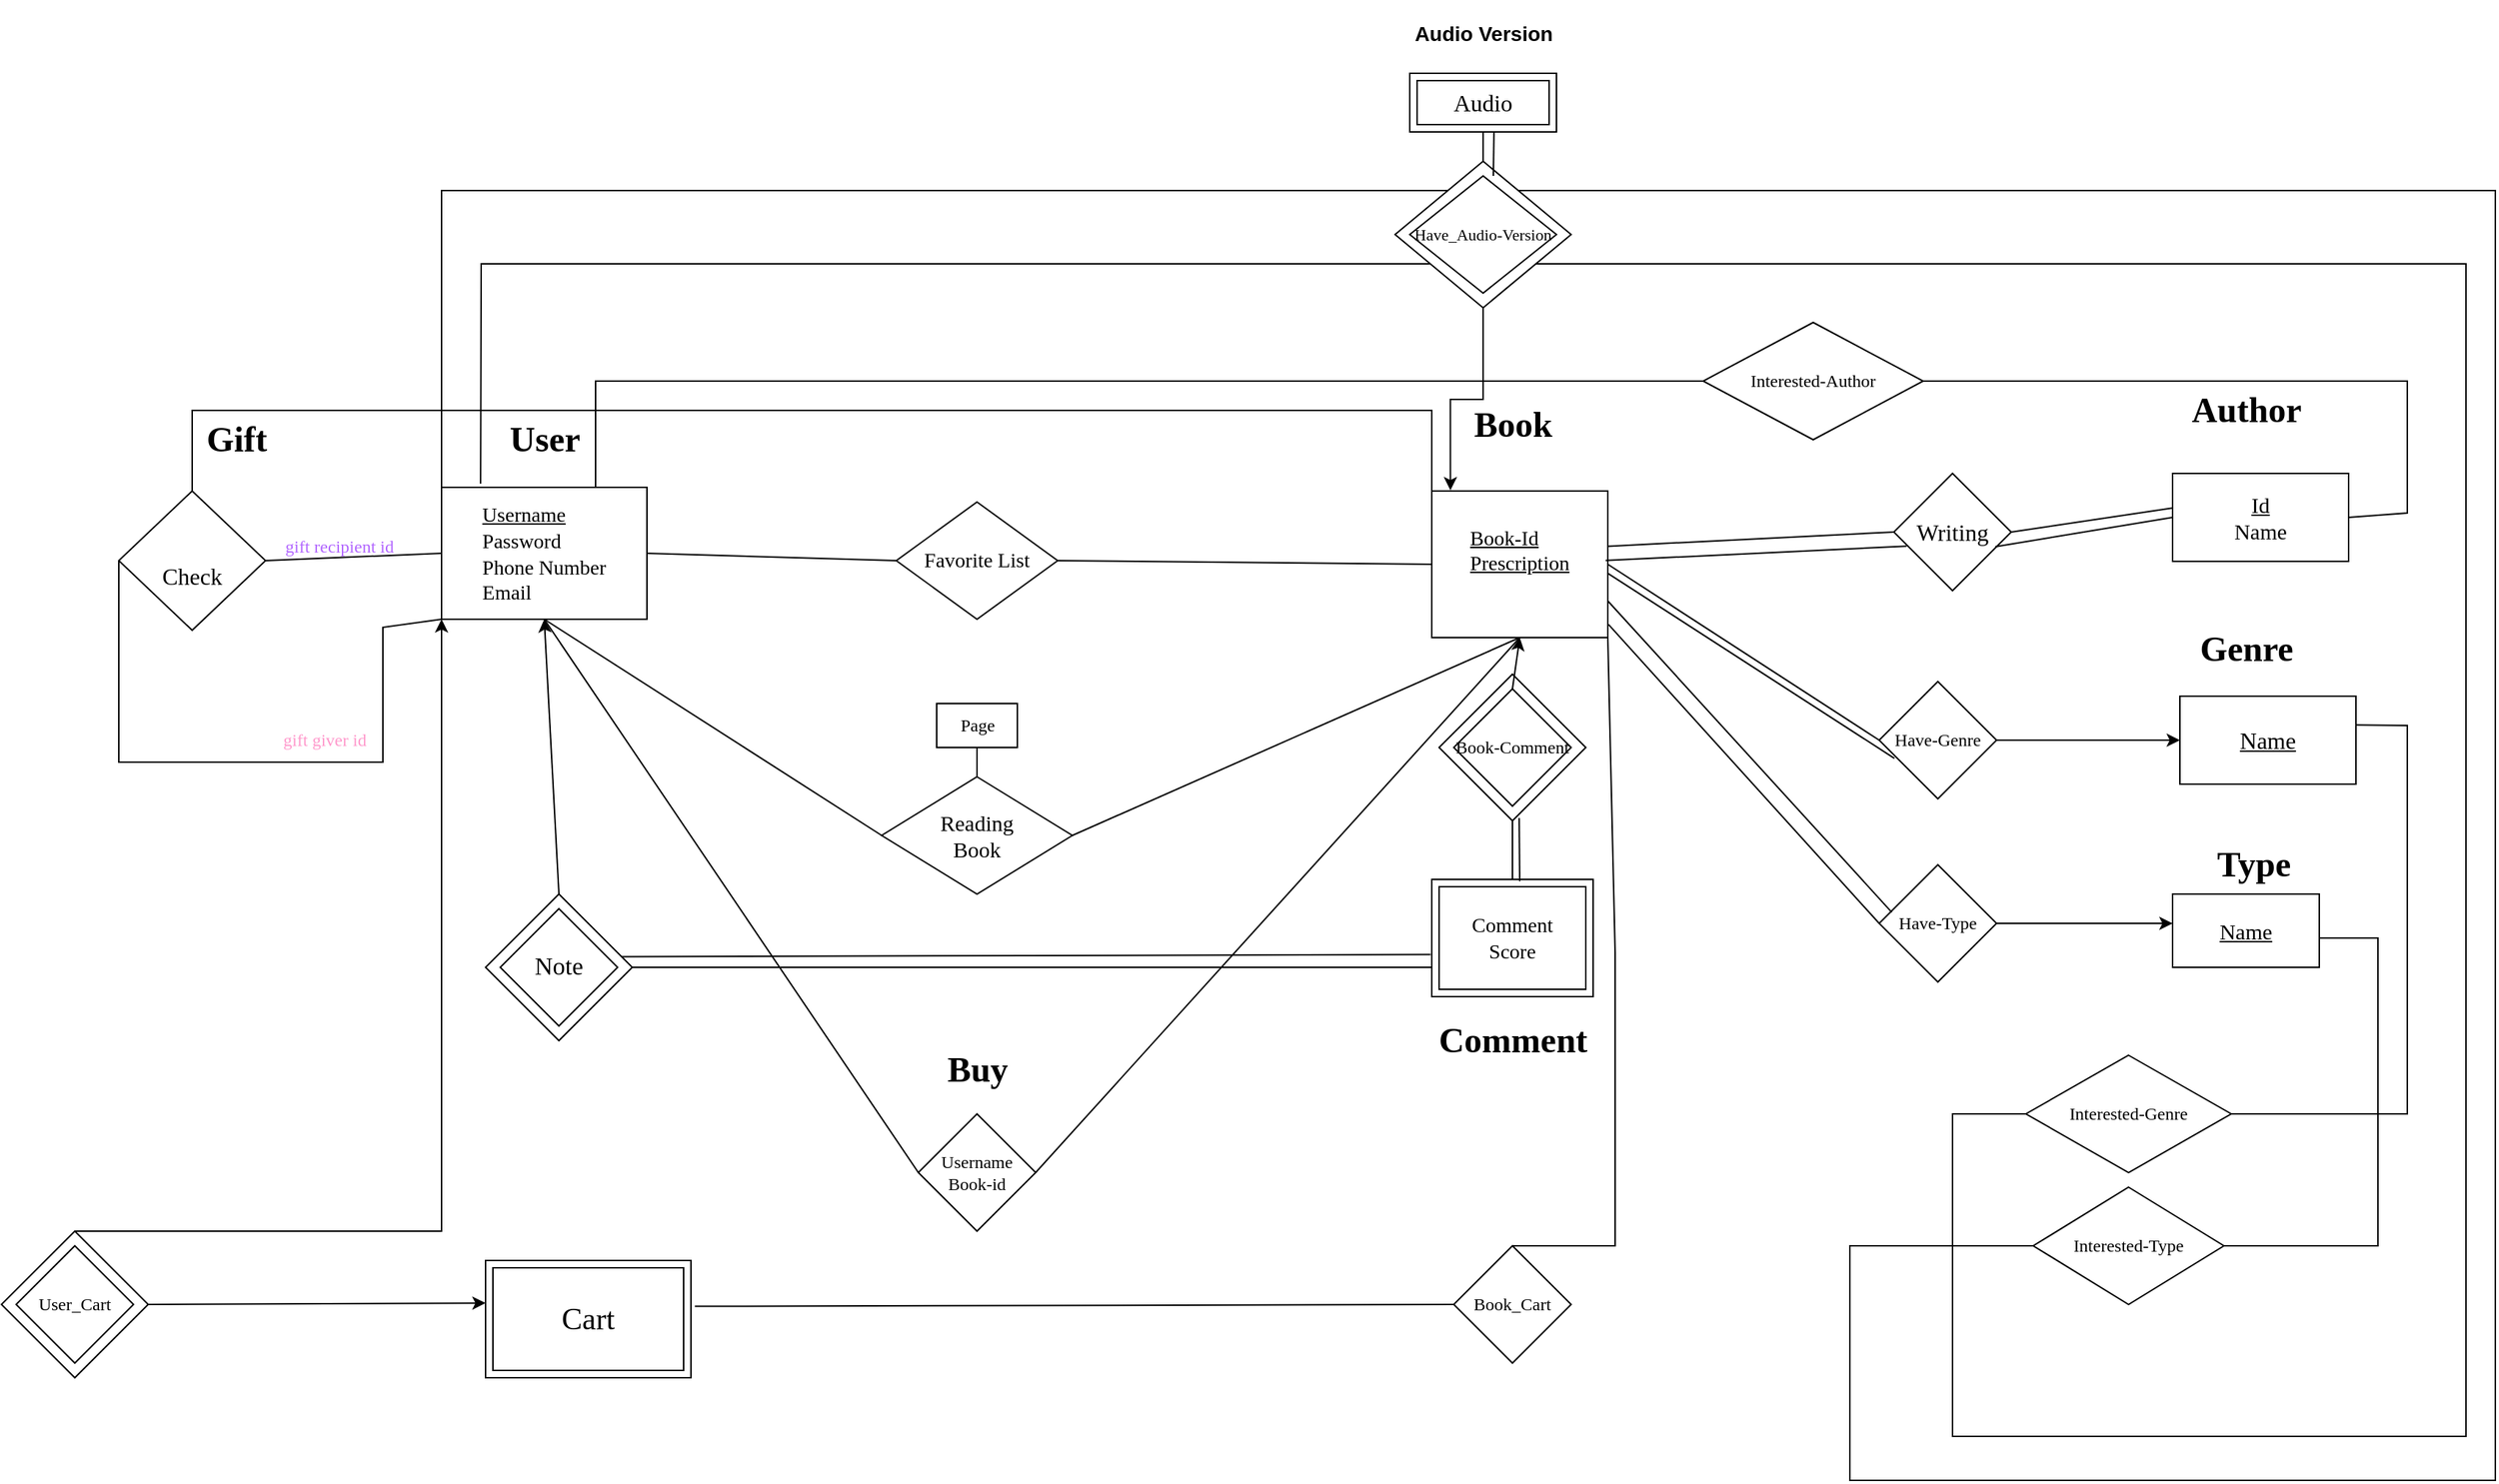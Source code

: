<mxfile version="24.2.1" type="github">
  <diagram id="R2lEEEUBdFMjLlhIrx00" name="Page-1">
    <mxGraphModel dx="1167" dy="1729" grid="1" gridSize="10" guides="1" tooltips="1" connect="1" arrows="1" fold="1" page="1" pageScale="1" pageWidth="850" pageHeight="1100" math="0" shadow="0" extFonts="Permanent Marker^https://fonts.googleapis.com/css?family=Permanent+Marker">
      <root>
        <mxCell id="0" />
        <mxCell id="1" parent="0" />
        <mxCell id="7mfo7R9vp2AYT2BsUiUG-1" value="" style="rhombus;whiteSpace=wrap;html=1;" vertex="1" parent="1">
          <mxGeometry x="350" y="400" width="100" height="100" as="geometry" />
        </mxCell>
        <mxCell id="mp7BgVrLE3dXua59eI5a-3" value="" style="endArrow=none;html=1;rounded=0;entryX=0.071;entryY=0.5;entryDx=0;entryDy=0;entryPerimeter=0;exitX=0.19;exitY=-0.028;exitDx=0;exitDy=0;exitPerimeter=0;" parent="1" source="WGg6MWx6K_NsCTq0mTEu-38" target="mp7BgVrLE3dXua59eI5a-1" edge="1">
          <mxGeometry width="50" height="50" relative="1" as="geometry">
            <mxPoint x="360" y="-30" as="sourcePoint" />
            <mxPoint x="1080" y="470" as="targetPoint" />
            <Array as="points">
              <mxPoint x="347" y="-30" />
              <mxPoint x="1700" y="-30" />
              <mxPoint x="1700" y="770" />
              <mxPoint x="1350" y="770" />
              <mxPoint x="1350" y="550" />
            </Array>
          </mxGeometry>
        </mxCell>
        <mxCell id="mp7BgVrLE3dXua59eI5a-5" value="" style="endArrow=none;html=1;rounded=0;exitX=0;exitY=0.5;exitDx=0;exitDy=0;entryX=0;entryY=0;entryDx=0;entryDy=0;" parent="1" source="mp7BgVrLE3dXua59eI5a-2" target="WGg6MWx6K_NsCTq0mTEu-38" edge="1">
          <mxGeometry width="50" height="50" relative="1" as="geometry">
            <mxPoint x="1030" y="370" as="sourcePoint" />
            <mxPoint x="320" y="-80" as="targetPoint" />
            <Array as="points">
              <mxPoint x="1280" y="640" />
              <mxPoint x="1280" y="800" />
              <mxPoint x="1720" y="800" />
              <mxPoint x="1720" y="-80" />
              <mxPoint x="320" y="-80" />
            </Array>
          </mxGeometry>
        </mxCell>
        <mxCell id="qhxDVTtfC-vlNkg8HnsA-9" value="" style="rhombus;whiteSpace=wrap;html=1;" parent="1" vertex="1">
          <mxGeometry x="970" y="-100" width="120" height="100" as="geometry" />
        </mxCell>
        <mxCell id="_bxE138KVNknaKNCEu1J-21" style="edgeStyle=orthogonalEdgeStyle;rounded=0;orthogonalLoop=1;jettySize=auto;html=1;entryX=0;entryY=0.75;entryDx=0;entryDy=0;exitX=0.966;exitY=0.5;exitDx=0;exitDy=0;exitPerimeter=0;" parent="1" source="_bxE138KVNknaKNCEu1J-19" edge="1">
          <mxGeometry relative="1" as="geometry">
            <mxPoint x="1390" y="295" as="sourcePoint" />
            <mxPoint x="1505" y="295" as="targetPoint" />
          </mxGeometry>
        </mxCell>
        <mxCell id="afSQ8ZeILvtfSbpqYhhZ-12" value="" style="rhombus;whiteSpace=wrap;html=1;" parent="1" vertex="1">
          <mxGeometry x="1000" y="250" width="100" height="100" as="geometry" />
        </mxCell>
        <mxCell id="afSQ8ZeILvtfSbpqYhhZ-9" value="" style="rhombus;whiteSpace=wrap;html=1;" parent="1" vertex="1">
          <mxGeometry x="20" y="630" width="100" height="100" as="geometry" />
        </mxCell>
        <mxCell id="WGg6MWx6K_NsCTq0mTEu-37" value="&lt;font face=&quot;Comic Sans MS&quot;&gt;User&lt;/font&gt;" style="text;strokeColor=none;fillColor=none;html=1;fontSize=24;fontStyle=1;verticalAlign=middle;align=center;labelBorderColor=none;" parent="1" vertex="1">
          <mxGeometry x="340" y="70" width="100" height="40" as="geometry" />
        </mxCell>
        <mxCell id="WGg6MWx6K_NsCTq0mTEu-38" value="&lt;div style=&quot;font-size: 14px;&quot; align=&quot;left&quot;&gt;&lt;font face=&quot;Comic Sans MS&quot;&gt;&lt;u&gt;Username&lt;/u&gt;&lt;/font&gt;&lt;/div&gt;&lt;div style=&quot;font-size: 14px;&quot; align=&quot;left&quot;&gt;&lt;font face=&quot;Comic Sans MS&quot;&gt;Password&lt;/font&gt;&lt;/div&gt;&lt;div style=&quot;font-size: 14px;&quot; align=&quot;left&quot;&gt;&lt;font face=&quot;Comic Sans MS&quot;&gt;Phone Number&lt;/font&gt;&lt;/div&gt;&lt;div style=&quot;font-size: 14px;&quot; align=&quot;left&quot;&gt;&lt;font face=&quot;Comic Sans MS&quot;&gt;Email&lt;br&gt;&lt;/font&gt;&lt;/div&gt;" style="rounded=0;whiteSpace=wrap;html=1;" parent="1" vertex="1">
          <mxGeometry x="320" y="122.5" width="140" height="90" as="geometry" />
        </mxCell>
        <mxCell id="WGg6MWx6K_NsCTq0mTEu-39" value="&lt;font face=&quot;Comic Sans MS&quot;&gt;Book&lt;/font&gt;" style="text;strokeColor=none;fillColor=none;html=1;fontSize=24;fontStyle=1;verticalAlign=middle;align=center;" parent="1" vertex="1">
          <mxGeometry x="1000" y="60" width="100" height="40" as="geometry" />
        </mxCell>
        <mxCell id="WGg6MWx6K_NsCTq0mTEu-41" value="&lt;div align=&quot;left&quot; style=&quot;font-size: 14px;&quot;&gt;&lt;font style=&quot;font-size: 14px;&quot;&gt;&lt;u&gt;Book-Id&lt;/u&gt;&lt;/font&gt;&lt;/div&gt;&lt;div align=&quot;left&quot; style=&quot;font-size: 14px;&quot;&gt;&lt;font style=&quot;font-size: 14px;&quot;&gt;&lt;u&gt;Prescription&lt;/u&gt;&lt;/font&gt;&lt;/div&gt;&lt;div align=&quot;left&quot; style=&quot;font-size: 14px;&quot;&gt;&lt;font style=&quot;font-size: 14px;&quot;&gt;&lt;u&gt;&lt;br&gt;&lt;/u&gt;&lt;/font&gt;&lt;/div&gt;" style="rounded=0;whiteSpace=wrap;html=1;fontFamily=Comic Sans MS;" parent="1" vertex="1">
          <mxGeometry x="995" y="125" width="120" height="100" as="geometry" />
        </mxCell>
        <mxCell id="WGg6MWx6K_NsCTq0mTEu-43" value="&lt;font style=&quot;font-size: 14px;&quot; face=&quot;Comic Sans MS&quot;&gt;Favorite List&lt;/font&gt;" style="rhombus;whiteSpace=wrap;html=1;" parent="1" vertex="1">
          <mxGeometry x="630" y="132.5" width="110" height="80" as="geometry" />
        </mxCell>
        <mxCell id="WGg6MWx6K_NsCTq0mTEu-46" value="" style="endArrow=none;html=1;rounded=0;entryX=0;entryY=0.5;entryDx=0;entryDy=0;exitX=1;exitY=0.5;exitDx=0;exitDy=0;" parent="1" source="WGg6MWx6K_NsCTq0mTEu-38" target="WGg6MWx6K_NsCTq0mTEu-43" edge="1">
          <mxGeometry width="50" height="50" relative="1" as="geometry">
            <mxPoint x="400" y="290" as="sourcePoint" />
            <mxPoint x="450" y="240" as="targetPoint" />
          </mxGeometry>
        </mxCell>
        <mxCell id="WGg6MWx6K_NsCTq0mTEu-47" value="" style="endArrow=none;html=1;rounded=0;entryX=0;entryY=0.5;entryDx=0;entryDy=0;exitX=1;exitY=0.5;exitDx=0;exitDy=0;" parent="1" source="WGg6MWx6K_NsCTq0mTEu-43" target="WGg6MWx6K_NsCTq0mTEu-41" edge="1">
          <mxGeometry width="50" height="50" relative="1" as="geometry">
            <mxPoint x="400" y="290" as="sourcePoint" />
            <mxPoint x="450" y="240" as="targetPoint" />
          </mxGeometry>
        </mxCell>
        <mxCell id="WGg6MWx6K_NsCTq0mTEu-50" value="&lt;div style=&quot;font-size: 15px;&quot;&gt;&lt;font style=&quot;font-size: 15px;&quot; face=&quot;Comic Sans MS&quot;&gt;Reading&lt;/font&gt;&lt;/div&gt;&lt;div style=&quot;font-size: 15px;&quot;&gt;&lt;font style=&quot;font-size: 15px;&quot; face=&quot;Xin_lLQxRSFJA7oIeodW&quot;&gt;&lt;font style=&quot;font-size: 15px;&quot;&gt;Book&lt;/font&gt;&lt;/font&gt;&lt;font style=&quot;font-size: 15px;&quot; face=&quot;Xin_lLQxRSFJA7oIeodW&quot;&gt;&lt;br&gt;&lt;/font&gt;&lt;/div&gt;" style="rhombus;whiteSpace=wrap;html=1;" parent="1" vertex="1">
          <mxGeometry x="620" y="320" width="130" height="80" as="geometry" />
        </mxCell>
        <mxCell id="WGg6MWx6K_NsCTq0mTEu-56" value="" style="endArrow=none;html=1;rounded=0;exitX=0;exitY=0.5;exitDx=0;exitDy=0;entryX=0.5;entryY=1;entryDx=0;entryDy=0;" parent="1" source="WGg6MWx6K_NsCTq0mTEu-50" target="WGg6MWx6K_NsCTq0mTEu-38" edge="1">
          <mxGeometry width="50" height="50" relative="1" as="geometry">
            <mxPoint x="380" y="330" as="sourcePoint" />
            <mxPoint x="450" y="240" as="targetPoint" />
          </mxGeometry>
        </mxCell>
        <mxCell id="WGg6MWx6K_NsCTq0mTEu-57" value="" style="endArrow=none;html=1;rounded=0;entryX=0.5;entryY=1;entryDx=0;entryDy=0;exitX=1;exitY=0.5;exitDx=0;exitDy=0;" parent="1" source="WGg6MWx6K_NsCTq0mTEu-50" target="WGg6MWx6K_NsCTq0mTEu-41" edge="1">
          <mxGeometry width="50" height="50" relative="1" as="geometry">
            <mxPoint x="400" y="290" as="sourcePoint" />
            <mxPoint x="450" y="240" as="targetPoint" />
          </mxGeometry>
        </mxCell>
        <mxCell id="Ivra6XouOfreSbeCau9g-1" value="&lt;div style=&quot;font-size: 14px;&quot;&gt;&lt;font style=&quot;font-size: 14px;&quot; face=&quot;Comic Sans MS&quot;&gt;Comment&lt;/font&gt;&lt;/div&gt;&lt;div style=&quot;font-size: 14px;&quot;&gt;&lt;font style=&quot;font-size: 14px;&quot; face=&quot;cnri7KbCF3ekAPo07FWo&quot;&gt;&lt;font style=&quot;font-size: 14px;&quot;&gt;Score&lt;/font&gt;&lt;/font&gt;&lt;font style=&quot;font-size: 14px;&quot; face=&quot;cnri7KbCF3ekAPo07FWo&quot;&gt;&lt;br&gt;&lt;/font&gt;&lt;/div&gt;" style="shape=ext;margin=3;double=1;whiteSpace=wrap;html=1;align=center;" parent="1" vertex="1">
          <mxGeometry x="995" y="390" width="110" height="80" as="geometry" />
        </mxCell>
        <mxCell id="Ivra6XouOfreSbeCau9g-2" value="&lt;font face=&quot;Comic Sans MS&quot;&gt;Comment&lt;/font&gt;" style="text;strokeColor=none;fillColor=none;html=1;fontSize=24;fontStyle=1;verticalAlign=middle;align=center;" parent="1" vertex="1">
          <mxGeometry x="1000" y="480" width="100" height="40" as="geometry" />
        </mxCell>
        <mxCell id="Ivra6XouOfreSbeCau9g-3" value="&lt;font face=&quot;Comic Sans MS&quot;&gt;Book-Comment&lt;/font&gt;" style="rhombus;whiteSpace=wrap;html=1;" parent="1" vertex="1">
          <mxGeometry x="1010" y="260" width="80" height="80" as="geometry" />
        </mxCell>
        <mxCell id="Ivra6XouOfreSbeCau9g-4" value="" style="endArrow=classic;html=1;rounded=0;entryX=0.5;entryY=1;entryDx=0;entryDy=0;exitX=0.5;exitY=0;exitDx=0;exitDy=0;" parent="1" source="Ivra6XouOfreSbeCau9g-3" target="WGg6MWx6K_NsCTq0mTEu-41" edge="1">
          <mxGeometry width="50" height="50" relative="1" as="geometry">
            <mxPoint x="400" y="360" as="sourcePoint" />
            <mxPoint x="450" y="310" as="targetPoint" />
          </mxGeometry>
        </mxCell>
        <mxCell id="Ivra6XouOfreSbeCau9g-5" value="" style="endArrow=none;html=1;rounded=0;entryX=0.5;entryY=1;entryDx=0;entryDy=0;exitX=0.5;exitY=0;exitDx=0;exitDy=0;" parent="1" source="Ivra6XouOfreSbeCau9g-1" target="afSQ8ZeILvtfSbpqYhhZ-12" edge="1">
          <mxGeometry width="50" height="50" relative="1" as="geometry">
            <mxPoint x="400" y="360" as="sourcePoint" />
            <mxPoint x="450" y="310" as="targetPoint" />
          </mxGeometry>
        </mxCell>
        <mxCell id="Ivra6XouOfreSbeCau9g-6" value="" style="endArrow=none;html=1;rounded=0;entryX=0.546;entryY=0.981;entryDx=0;entryDy=0;entryPerimeter=0;exitX=0.545;exitY=0.015;exitDx=0;exitDy=0;exitPerimeter=0;" parent="1" source="Ivra6XouOfreSbeCau9g-1" target="afSQ8ZeILvtfSbpqYhhZ-12" edge="1">
          <mxGeometry width="50" height="50" relative="1" as="geometry">
            <mxPoint x="1143" y="410" as="sourcePoint" />
            <mxPoint x="450" y="310" as="targetPoint" />
          </mxGeometry>
        </mxCell>
        <mxCell id="Ivra6XouOfreSbeCau9g-7" value="&lt;font style=&quot;font-size: 17px;&quot; face=&quot;Comic Sans MS&quot;&gt;Note&lt;/font&gt;" style="rhombus;whiteSpace=wrap;html=1;" parent="1" vertex="1">
          <mxGeometry x="360" y="410" width="80" height="80" as="geometry" />
        </mxCell>
        <mxCell id="Ivra6XouOfreSbeCau9g-10" value="" style="endArrow=none;html=1;rounded=0;exitX=1;exitY=0.5;exitDx=0;exitDy=0;entryX=0;entryY=0.75;entryDx=0;entryDy=0;" parent="1" source="7mfo7R9vp2AYT2BsUiUG-1" target="Ivra6XouOfreSbeCau9g-1" edge="1">
          <mxGeometry width="50" height="50" relative="1" as="geometry">
            <mxPoint x="400" y="360" as="sourcePoint" />
            <mxPoint x="1070" y="450" as="targetPoint" />
            <Array as="points" />
          </mxGeometry>
        </mxCell>
        <mxCell id="Ivra6XouOfreSbeCau9g-11" value="" style="endArrow=classic;html=1;rounded=0;entryX=0.5;entryY=1;entryDx=0;entryDy=0;exitX=0.5;exitY=0;exitDx=0;exitDy=0;" parent="1" source="7mfo7R9vp2AYT2BsUiUG-1" target="WGg6MWx6K_NsCTq0mTEu-38" edge="1">
          <mxGeometry width="50" height="50" relative="1" as="geometry">
            <mxPoint x="400" y="360" as="sourcePoint" />
            <mxPoint x="450" y="310" as="targetPoint" />
          </mxGeometry>
        </mxCell>
        <mxCell id="afSQ8ZeILvtfSbpqYhhZ-1" value="&lt;div&gt;&lt;font face=&quot;Comic Sans MS&quot;&gt;Username&lt;/font&gt;&lt;/div&gt;&lt;div&gt;&lt;font face=&quot;L2Dm1wsvutH76fv0rr43&quot;&gt;Book-id&lt;br&gt;&lt;/font&gt;&lt;/div&gt;" style="rhombus;whiteSpace=wrap;html=1;" parent="1" vertex="1">
          <mxGeometry x="645" y="550" width="80" height="80" as="geometry" />
        </mxCell>
        <mxCell id="afSQ8ZeILvtfSbpqYhhZ-2" value="&lt;font face=&quot;Comic Sans MS&quot;&gt;Buy&lt;/font&gt;" style="text;strokeColor=none;fillColor=none;html=1;fontSize=24;fontStyle=1;verticalAlign=middle;align=center;" parent="1" vertex="1">
          <mxGeometry x="635" y="500" width="100" height="40" as="geometry" />
        </mxCell>
        <mxCell id="afSQ8ZeILvtfSbpqYhhZ-3" value="" style="endArrow=none;html=1;rounded=0;exitX=0;exitY=0.5;exitDx=0;exitDy=0;entryX=0.5;entryY=1;entryDx=0;entryDy=0;" parent="1" source="afSQ8ZeILvtfSbpqYhhZ-1" target="WGg6MWx6K_NsCTq0mTEu-38" edge="1">
          <mxGeometry width="50" height="50" relative="1" as="geometry">
            <mxPoint x="400" y="520" as="sourcePoint" />
            <mxPoint x="450" y="470" as="targetPoint" />
          </mxGeometry>
        </mxCell>
        <mxCell id="afSQ8ZeILvtfSbpqYhhZ-4" value="" style="endArrow=none;html=1;rounded=0;exitX=1;exitY=0.5;exitDx=0;exitDy=0;entryX=0.5;entryY=1;entryDx=0;entryDy=0;" parent="1" source="afSQ8ZeILvtfSbpqYhhZ-1" target="WGg6MWx6K_NsCTq0mTEu-41" edge="1">
          <mxGeometry width="50" height="50" relative="1" as="geometry">
            <mxPoint x="400" y="460" as="sourcePoint" />
            <mxPoint x="450" y="410" as="targetPoint" />
          </mxGeometry>
        </mxCell>
        <mxCell id="afSQ8ZeILvtfSbpqYhhZ-7" value="&lt;font style=&quot;font-size: 21px;&quot; face=&quot;Comic Sans MS&quot;&gt;Cart&lt;/font&gt;" style="shape=ext;margin=3;double=1;whiteSpace=wrap;html=1;align=center;" parent="1" vertex="1">
          <mxGeometry x="350" y="650" width="140" height="80" as="geometry" />
        </mxCell>
        <mxCell id="afSQ8ZeILvtfSbpqYhhZ-8" value="&lt;font face=&quot;Comic Sans MS&quot;&gt;User_Cart&lt;/font&gt;" style="rhombus;whiteSpace=wrap;html=1;" parent="1" vertex="1">
          <mxGeometry x="30" y="640" width="80" height="80" as="geometry" />
        </mxCell>
        <mxCell id="afSQ8ZeILvtfSbpqYhhZ-10" value="" style="endArrow=classic;html=1;rounded=0;exitX=1;exitY=0.5;exitDx=0;exitDy=0;entryX=0;entryY=0.363;entryDx=0;entryDy=0;entryPerimeter=0;" parent="1" source="afSQ8ZeILvtfSbpqYhhZ-9" target="afSQ8ZeILvtfSbpqYhhZ-7" edge="1">
          <mxGeometry width="50" height="50" relative="1" as="geometry">
            <mxPoint x="400" y="570" as="sourcePoint" />
            <mxPoint x="450" y="520" as="targetPoint" />
          </mxGeometry>
        </mxCell>
        <mxCell id="afSQ8ZeILvtfSbpqYhhZ-11" value="" style="endArrow=classic;html=1;rounded=0;exitX=0.5;exitY=0;exitDx=0;exitDy=0;entryX=0;entryY=1;entryDx=0;entryDy=0;" parent="1" source="afSQ8ZeILvtfSbpqYhhZ-9" target="WGg6MWx6K_NsCTq0mTEu-38" edge="1">
          <mxGeometry width="50" height="50" relative="1" as="geometry">
            <mxPoint x="400" y="570" as="sourcePoint" />
            <mxPoint x="320" y="230" as="targetPoint" />
            <Array as="points">
              <mxPoint x="320" y="630" />
            </Array>
          </mxGeometry>
        </mxCell>
        <mxCell id="afSQ8ZeILvtfSbpqYhhZ-13" value="&lt;font face=&quot;Comic Sans MS&quot;&gt;Book_Cart&lt;/font&gt;" style="rhombus;whiteSpace=wrap;html=1;" parent="1" vertex="1">
          <mxGeometry x="1010" y="640" width="80" height="80" as="geometry" />
        </mxCell>
        <mxCell id="afSQ8ZeILvtfSbpqYhhZ-15" value="" style="endArrow=none;html=1;rounded=0;exitX=1.019;exitY=0.391;exitDx=0;exitDy=0;entryX=0;entryY=0.5;entryDx=0;entryDy=0;exitPerimeter=0;" parent="1" source="afSQ8ZeILvtfSbpqYhhZ-7" target="afSQ8ZeILvtfSbpqYhhZ-13" edge="1">
          <mxGeometry width="50" height="50" relative="1" as="geometry">
            <mxPoint x="400" y="530" as="sourcePoint" />
            <mxPoint x="1000" y="680" as="targetPoint" />
          </mxGeometry>
        </mxCell>
        <mxCell id="afSQ8ZeILvtfSbpqYhhZ-16" value="" style="endArrow=none;html=1;rounded=0;exitX=0.5;exitY=0;exitDx=0;exitDy=0;entryX=1;entryY=1;entryDx=0;entryDy=0;" parent="1" source="afSQ8ZeILvtfSbpqYhhZ-13" target="WGg6MWx6K_NsCTq0mTEu-41" edge="1">
          <mxGeometry width="50" height="50" relative="1" as="geometry">
            <mxPoint x="1050" y="630" as="sourcePoint" />
            <mxPoint x="450" y="480" as="targetPoint" />
            <Array as="points">
              <mxPoint x="1120" y="640" />
              <mxPoint x="1120" y="440" />
            </Array>
          </mxGeometry>
        </mxCell>
        <mxCell id="afSQ8ZeILvtfSbpqYhhZ-18" value="&lt;font style=&quot;font-size: 16px;&quot;&gt;&lt;br&gt;&lt;/font&gt;&lt;div style=&quot;font-size: 16px;&quot;&gt;&lt;font style=&quot;font-size: 16px;&quot; face=&quot;c_LbgyrrG6FDdpBPeejG&quot;&gt;Check&lt;br&gt;&lt;/font&gt;&lt;/div&gt;" style="rhombus;whiteSpace=wrap;html=1;" parent="1" vertex="1">
          <mxGeometry x="100" y="125" width="100" height="95" as="geometry" />
        </mxCell>
        <mxCell id="afSQ8ZeILvtfSbpqYhhZ-19" value="&lt;font face=&quot;Comic Sans MS&quot;&gt;Gift&lt;/font&gt;" style="text;strokeColor=none;fillColor=none;html=1;fontSize=24;fontStyle=1;verticalAlign=middle;align=center;" parent="1" vertex="1">
          <mxGeometry x="130" y="70" width="100" height="40" as="geometry" />
        </mxCell>
        <mxCell id="afSQ8ZeILvtfSbpqYhhZ-25" value="" style="endArrow=none;html=1;rounded=0;exitX=1;exitY=0.5;exitDx=0;exitDy=0;entryX=0;entryY=0.5;entryDx=0;entryDy=0;" parent="1" source="afSQ8ZeILvtfSbpqYhhZ-18" target="WGg6MWx6K_NsCTq0mTEu-38" edge="1">
          <mxGeometry width="50" height="50" relative="1" as="geometry">
            <mxPoint x="610" y="510" as="sourcePoint" />
            <mxPoint x="660" y="460" as="targetPoint" />
          </mxGeometry>
        </mxCell>
        <mxCell id="afSQ8ZeILvtfSbpqYhhZ-26" value="" style="endArrow=none;html=1;rounded=0;exitX=0;exitY=0.5;exitDx=0;exitDy=0;entryX=0;entryY=1;entryDx=0;entryDy=0;" parent="1" source="afSQ8ZeILvtfSbpqYhhZ-18" target="WGg6MWx6K_NsCTq0mTEu-38" edge="1">
          <mxGeometry width="50" height="50" relative="1" as="geometry">
            <mxPoint x="610" y="510" as="sourcePoint" />
            <mxPoint x="360" y="220" as="targetPoint" />
            <Array as="points">
              <mxPoint x="100" y="310" />
              <mxPoint x="280" y="310" />
              <mxPoint x="280" y="218" />
            </Array>
          </mxGeometry>
        </mxCell>
        <mxCell id="afSQ8ZeILvtfSbpqYhhZ-28" value="&lt;font color=&quot;#b266ff&quot; face=&quot;Times New Roman&quot;&gt;gift recipient id&lt;/font&gt;" style="text;html=1;align=center;verticalAlign=middle;resizable=0;points=[];autosize=1;strokeColor=none;fillColor=none;" parent="1" vertex="1">
          <mxGeometry x="200" y="148" width="100" height="30" as="geometry" />
        </mxCell>
        <mxCell id="afSQ8ZeILvtfSbpqYhhZ-29" value="&lt;font color=&quot;#ff99cc&quot; face=&quot;Times New Roman&quot;&gt;gift giver id&lt;/font&gt;" style="text;html=1;align=center;verticalAlign=middle;resizable=0;points=[];autosize=1;strokeColor=none;fillColor=none;" parent="1" vertex="1">
          <mxGeometry x="200" y="280" width="80" height="30" as="geometry" />
        </mxCell>
        <mxCell id="afSQ8ZeILvtfSbpqYhhZ-30" value="" style="endArrow=none;html=1;rounded=0;exitX=0.5;exitY=0;exitDx=0;exitDy=0;entryX=0;entryY=0;entryDx=0;entryDy=0;" parent="1" source="afSQ8ZeILvtfSbpqYhhZ-18" target="WGg6MWx6K_NsCTq0mTEu-41" edge="1">
          <mxGeometry width="50" height="50" relative="1" as="geometry">
            <mxPoint x="350" y="240" as="sourcePoint" />
            <mxPoint x="400" y="190" as="targetPoint" />
            <Array as="points">
              <mxPoint x="150" y="70" />
              <mxPoint x="650" y="70" />
              <mxPoint x="995" y="70" />
            </Array>
          </mxGeometry>
        </mxCell>
        <mxCell id="FeqJT7AoMHbJvBH4lTSW-6" value="&lt;div&gt;&lt;br&gt;&lt;/div&gt;&lt;div&gt;&lt;font face=&quot;Comic Sans MS&quot;&gt;Page&lt;/font&gt;&lt;br&gt;&lt;/div&gt;" style="rounded=0;whiteSpace=wrap;html=1;spacingTop=-16;" parent="1" vertex="1">
          <mxGeometry x="657.5" y="270" width="55" height="30" as="geometry" />
        </mxCell>
        <mxCell id="FeqJT7AoMHbJvBH4lTSW-9" value="" style="endArrow=none;html=1;rounded=0;exitX=0.5;exitY=0;exitDx=0;exitDy=0;entryX=0.5;entryY=1;entryDx=0;entryDy=0;" parent="1" source="WGg6MWx6K_NsCTq0mTEu-50" target="FeqJT7AoMHbJvBH4lTSW-6" edge="1">
          <mxGeometry width="50" height="50" relative="1" as="geometry">
            <mxPoint x="710" y="330" as="sourcePoint" />
            <mxPoint x="760" y="280" as="targetPoint" />
          </mxGeometry>
        </mxCell>
        <mxCell id="_bxE138KVNknaKNCEu1J-5" value="&lt;font face=&quot;Comic Sans MS&quot;&gt;Author&lt;/font&gt;" style="text;strokeColor=none;fillColor=none;html=1;fontSize=24;fontStyle=1;verticalAlign=middle;align=center;" parent="1" vertex="1">
          <mxGeometry x="1500" y="50" width="100" height="40" as="geometry" />
        </mxCell>
        <mxCell id="_bxE138KVNknaKNCEu1J-7" value="&lt;font style=&quot;font-size: 16px;&quot; face=&quot;Comic Sans MS&quot;&gt;Writing&lt;/font&gt;" style="rhombus;whiteSpace=wrap;html=1;" parent="1" vertex="1">
          <mxGeometry x="1310" y="113" width="80" height="80" as="geometry" />
        </mxCell>
        <mxCell id="_bxE138KVNknaKNCEu1J-10" value="" style="endArrow=none;html=1;rounded=0;entryX=0.012;entryY=0.389;entryDx=0;entryDy=0;exitX=1;exitY=0.5;exitDx=0;exitDy=0;entryPerimeter=0;" parent="1" source="_bxE138KVNknaKNCEu1J-7" target="qhxDVTtfC-vlNkg8HnsA-1" edge="1">
          <mxGeometry width="50" height="50" relative="1" as="geometry">
            <mxPoint x="1400" y="153" as="sourcePoint" />
            <mxPoint x="1500" y="140" as="targetPoint" />
          </mxGeometry>
        </mxCell>
        <mxCell id="_bxE138KVNknaKNCEu1J-11" value="" style="endArrow=none;html=1;rounded=0;entryX=0;entryY=0.5;entryDx=0;entryDy=0;exitX=0.998;exitY=0.377;exitDx=0;exitDy=0;exitPerimeter=0;" parent="1" source="WGg6MWx6K_NsCTq0mTEu-41" target="_bxE138KVNknaKNCEu1J-7" edge="1">
          <mxGeometry width="50" height="50" relative="1" as="geometry">
            <mxPoint x="1070" y="360" as="sourcePoint" />
            <mxPoint x="1300" y="153" as="targetPoint" />
          </mxGeometry>
        </mxCell>
        <mxCell id="_bxE138KVNknaKNCEu1J-13" value="" style="endArrow=none;html=1;rounded=0;entryX=0;entryY=0.5;entryDx=0;entryDy=0;exitX=0.864;exitY=0.625;exitDx=0;exitDy=0;exitPerimeter=0;" parent="1" source="_bxE138KVNknaKNCEu1J-7" target="qhxDVTtfC-vlNkg8HnsA-1" edge="1">
          <mxGeometry width="50" height="50" relative="1" as="geometry">
            <mxPoint x="1391" y="162" as="sourcePoint" />
            <mxPoint x="1501.65" y="147.8" as="targetPoint" />
          </mxGeometry>
        </mxCell>
        <mxCell id="_bxE138KVNknaKNCEu1J-14" value="" style="endArrow=none;html=1;rounded=0;exitX=0.988;exitY=0.474;exitDx=0;exitDy=0;exitPerimeter=0;entryX=0.109;entryY=0.62;entryDx=0;entryDy=0;entryPerimeter=0;" parent="1" source="WGg6MWx6K_NsCTq0mTEu-41" target="_bxE138KVNknaKNCEu1J-7" edge="1">
          <mxGeometry width="50" height="50" relative="1" as="geometry">
            <mxPoint x="1220" y="172.5" as="sourcePoint" />
            <mxPoint x="1310" y="162.5" as="targetPoint" />
          </mxGeometry>
        </mxCell>
        <mxCell id="_bxE138KVNknaKNCEu1J-17" value="&lt;font face=&quot;Comic Sans MS&quot;&gt;Genre&lt;/font&gt;" style="text;strokeColor=none;fillColor=none;html=1;fontSize=24;fontStyle=1;verticalAlign=middle;align=center;" parent="1" vertex="1">
          <mxGeometry x="1500" y="212.5" width="100" height="40" as="geometry" />
        </mxCell>
        <mxCell id="_bxE138KVNknaKNCEu1J-19" value="&lt;font face=&quot;Comic Sans MS&quot;&gt;Have-Genre&lt;/font&gt;" style="rhombus;whiteSpace=wrap;html=1;" parent="1" vertex="1">
          <mxGeometry x="1300" y="255" width="80" height="80" as="geometry" />
        </mxCell>
        <mxCell id="_bxE138KVNknaKNCEu1J-23" value="" style="endArrow=none;html=1;rounded=0;exitX=1;exitY=0.5;exitDx=0;exitDy=0;entryX=0;entryY=0.5;entryDx=0;entryDy=0;" parent="1" source="WGg6MWx6K_NsCTq0mTEu-41" target="_bxE138KVNknaKNCEu1J-19" edge="1">
          <mxGeometry width="50" height="50" relative="1" as="geometry">
            <mxPoint x="1320" y="370" as="sourcePoint" />
            <mxPoint x="1294.1" y="291.4" as="targetPoint" />
            <Array as="points" />
          </mxGeometry>
        </mxCell>
        <mxCell id="_bxE138KVNknaKNCEu1J-24" value="" style="endArrow=none;html=1;rounded=0;exitX=0.997;exitY=0.559;exitDx=0;exitDy=0;exitPerimeter=0;entryX=0.13;entryY=0.655;entryDx=0;entryDy=0;entryPerimeter=0;" parent="1" source="WGg6MWx6K_NsCTq0mTEu-41" target="_bxE138KVNknaKNCEu1J-19" edge="1">
          <mxGeometry width="50" height="50" relative="1" as="geometry">
            <mxPoint x="1380" y="400" as="sourcePoint" />
            <mxPoint x="1290" y="295" as="targetPoint" />
          </mxGeometry>
        </mxCell>
        <mxCell id="_bxE138KVNknaKNCEu1J-26" value="&lt;font face=&quot;Comic Sans MS&quot;&gt;Type&lt;/font&gt;" style="text;strokeColor=none;fillColor=none;html=1;fontSize=24;fontStyle=1;verticalAlign=middle;align=center;" parent="1" vertex="1">
          <mxGeometry x="1505" y="360" width="100" height="40" as="geometry" />
        </mxCell>
        <mxCell id="_bxE138KVNknaKNCEu1J-29" style="edgeStyle=orthogonalEdgeStyle;rounded=0;orthogonalLoop=1;jettySize=auto;html=1;entryX=0;entryY=0.25;entryDx=0;entryDy=0;exitX=1;exitY=0.5;exitDx=0;exitDy=0;" parent="1" source="_bxE138KVNknaKNCEu1J-27" edge="1">
          <mxGeometry relative="1" as="geometry">
            <mxPoint x="1500" y="420" as="targetPoint" />
            <mxPoint x="1390" y="420" as="sourcePoint" />
          </mxGeometry>
        </mxCell>
        <mxCell id="_bxE138KVNknaKNCEu1J-27" value="&lt;font face=&quot;Comic Sans MS&quot;&gt;Have-Type&lt;/font&gt;" style="rhombus;whiteSpace=wrap;html=1;" parent="1" vertex="1">
          <mxGeometry x="1300" y="380" width="80" height="80" as="geometry" />
        </mxCell>
        <mxCell id="_bxE138KVNknaKNCEu1J-30" value="" style="endArrow=none;html=1;rounded=0;entryX=1.004;entryY=0.911;entryDx=0;entryDy=0;entryPerimeter=0;exitX=0;exitY=0.5;exitDx=0;exitDy=0;" parent="1" source="_bxE138KVNknaKNCEu1J-27" target="WGg6MWx6K_NsCTq0mTEu-41" edge="1">
          <mxGeometry width="50" height="50" relative="1" as="geometry">
            <mxPoint x="1290" y="420" as="sourcePoint" />
            <mxPoint x="1320" y="280" as="targetPoint" />
          </mxGeometry>
        </mxCell>
        <mxCell id="_bxE138KVNknaKNCEu1J-31" value="" style="endArrow=none;html=1;rounded=0;exitX=0.107;exitY=0.405;exitDx=0;exitDy=0;entryX=1;entryY=0.75;entryDx=0;entryDy=0;exitPerimeter=0;" parent="1" source="_bxE138KVNknaKNCEu1J-27" target="WGg6MWx6K_NsCTq0mTEu-41" edge="1">
          <mxGeometry width="50" height="50" relative="1" as="geometry">
            <mxPoint x="1292.5" y="417.2" as="sourcePoint" />
            <mxPoint x="1320" y="280" as="targetPoint" />
          </mxGeometry>
        </mxCell>
        <mxCell id="_bxE138KVNknaKNCEu1J-33" value="" style="endArrow=none;html=1;rounded=0;exitX=1;exitY=0.5;exitDx=0;exitDy=0;entryX=1;entryY=0.5;entryDx=0;entryDy=0;" parent="1" source="qhxDVTtfC-vlNkg8HnsA-1" target="_bxE138KVNknaKNCEu1J-36" edge="1">
          <mxGeometry width="50" height="50" relative="1" as="geometry">
            <mxPoint x="1610" y="140" as="sourcePoint" />
            <mxPoint x="1460" y="40" as="targetPoint" />
            <Array as="points">
              <mxPoint x="1660" y="140" />
              <mxPoint x="1660" y="50" />
            </Array>
          </mxGeometry>
        </mxCell>
        <mxCell id="_bxE138KVNknaKNCEu1J-36" value="&lt;font face=&quot;Comic Sans MS&quot;&gt;Interested-Author&lt;/font&gt;" style="rhombus;whiteSpace=wrap;html=1;" parent="1" vertex="1">
          <mxGeometry x="1180" y="10" width="150" height="80" as="geometry" />
        </mxCell>
        <mxCell id="_bxE138KVNknaKNCEu1J-37" value="" style="endArrow=none;html=1;rounded=0;exitX=0.75;exitY=0;exitDx=0;exitDy=0;entryX=0;entryY=0.5;entryDx=0;entryDy=0;" parent="1" source="WGg6MWx6K_NsCTq0mTEu-38" target="_bxE138KVNknaKNCEu1J-36" edge="1">
          <mxGeometry width="50" height="50" relative="1" as="geometry">
            <mxPoint x="860" y="340" as="sourcePoint" />
            <mxPoint x="910" y="290" as="targetPoint" />
            <Array as="points">
              <mxPoint x="425" y="50" />
            </Array>
          </mxGeometry>
        </mxCell>
        <mxCell id="mp7BgVrLE3dXua59eI5a-1" value="&lt;font face=&quot;Comic Sans MS&quot;&gt;Interested-Genre&lt;/font&gt;" style="rhombus;whiteSpace=wrap;html=1;" parent="1" vertex="1">
          <mxGeometry x="1400" y="510" width="140" height="80" as="geometry" />
        </mxCell>
        <mxCell id="mp7BgVrLE3dXua59eI5a-2" value="&lt;font face=&quot;Comic Sans MS&quot;&gt;Interested-Type&lt;/font&gt;" style="rhombus;whiteSpace=wrap;html=1;" parent="1" vertex="1">
          <mxGeometry x="1405" y="600" width="130" height="80" as="geometry" />
        </mxCell>
        <mxCell id="mp7BgVrLE3dXua59eI5a-4" value="" style="endArrow=none;html=1;rounded=0;entryX=1;entryY=0.5;entryDx=0;entryDy=0;exitX=1.002;exitY=0.328;exitDx=0;exitDy=0;exitPerimeter=0;" parent="1" source="qhxDVTtfC-vlNkg8HnsA-4" target="mp7BgVrLE3dXua59eI5a-1" edge="1">
          <mxGeometry width="50" height="50" relative="1" as="geometry">
            <mxPoint x="1630" y="285" as="sourcePoint" />
            <mxPoint x="1080" y="350" as="targetPoint" />
            <Array as="points">
              <mxPoint x="1660" y="285" />
              <mxPoint x="1660" y="550" />
            </Array>
          </mxGeometry>
        </mxCell>
        <mxCell id="mp7BgVrLE3dXua59eI5a-6" value="" style="endArrow=none;html=1;rounded=0;entryX=1;entryY=0.5;entryDx=0;entryDy=0;exitX=1;exitY=0.5;exitDx=0;exitDy=0;" parent="1" target="mp7BgVrLE3dXua59eI5a-2" edge="1">
          <mxGeometry width="50" height="50" relative="1" as="geometry">
            <mxPoint x="1600" y="430" as="sourcePoint" />
            <mxPoint x="1080" y="360" as="targetPoint" />
            <Array as="points">
              <mxPoint x="1640" y="430" />
              <mxPoint x="1640" y="640" />
            </Array>
          </mxGeometry>
        </mxCell>
        <mxCell id="mp7BgVrLE3dXua59eI5a-7" value="" style="endArrow=none;html=1;rounded=0;exitX=0.929;exitY=0.427;exitDx=0;exitDy=0;exitPerimeter=0;entryX=-0.007;entryY=0.641;entryDx=0;entryDy=0;entryPerimeter=0;" parent="1" source="7mfo7R9vp2AYT2BsUiUG-1" target="Ivra6XouOfreSbeCau9g-1" edge="1">
          <mxGeometry width="50" height="50" relative="1" as="geometry">
            <mxPoint x="690" y="410" as="sourcePoint" />
            <mxPoint x="740" y="360" as="targetPoint" />
          </mxGeometry>
        </mxCell>
        <mxCell id="qhxDVTtfC-vlNkg8HnsA-1" value="&lt;div style=&quot;font-size: 15px;&quot;&gt;&lt;font style=&quot;font-size: 15px;&quot; face=&quot;Comic Sans MS&quot;&gt;&lt;u&gt;Id&lt;/u&gt;&lt;/font&gt;&lt;/div&gt;&lt;div style=&quot;font-size: 15px;&quot;&gt;&lt;font style=&quot;font-size: 15px;&quot; face=&quot;vWf6hatJAO0ed1MXztRa&quot;&gt;&lt;font style=&quot;font-size: 15px;&quot;&gt;Name&lt;/font&gt;&lt;/font&gt;&lt;font style=&quot;font-size: 15px;&quot; face=&quot;vWf6hatJAO0ed1MXztRa&quot;&gt;&lt;br&gt;&lt;/font&gt;&lt;/div&gt;" style="rounded=0;whiteSpace=wrap;html=1;" parent="1" vertex="1">
          <mxGeometry x="1500" y="113" width="120" height="60" as="geometry" />
        </mxCell>
        <mxCell id="qhxDVTtfC-vlNkg8HnsA-4" value="&lt;div&gt;&lt;font style=&quot;font-size: 16px;&quot; face=&quot;Comic Sans MS&quot;&gt;&lt;u&gt;Name&lt;/u&gt;&lt;/font&gt;&lt;/div&gt;" style="rounded=0;whiteSpace=wrap;html=1;" parent="1" vertex="1">
          <mxGeometry x="1505" y="265" width="120" height="60" as="geometry" />
        </mxCell>
        <mxCell id="qhxDVTtfC-vlNkg8HnsA-5" value="&lt;font style=&quot;font-size: 15px;&quot; face=&quot;Comic Sans MS&quot;&gt;&lt;u&gt;Name&lt;/u&gt;&lt;/font&gt;" style="rounded=0;whiteSpace=wrap;html=1;" parent="1" vertex="1">
          <mxGeometry x="1500" y="400" width="100" height="50" as="geometry" />
        </mxCell>
        <mxCell id="qhxDVTtfC-vlNkg8HnsA-6" value="&lt;font style=&quot;font-size: 16px;&quot; face=&quot;Comic Sans MS&quot;&gt;Audio&lt;/font&gt;" style="shape=ext;margin=3;double=1;whiteSpace=wrap;html=1;align=center;" parent="1" vertex="1">
          <mxGeometry x="980" y="-160" width="100" height="40" as="geometry" />
        </mxCell>
        <mxCell id="qhxDVTtfC-vlNkg8HnsA-7" value="&lt;font style=&quot;font-size: 14px;&quot;&gt;Audio Version&lt;u&gt;&lt;br&gt;&lt;/u&gt;&lt;/font&gt;" style="text;strokeColor=none;fillColor=none;html=1;fontSize=24;fontStyle=1;verticalAlign=middle;align=center;" parent="1" vertex="1">
          <mxGeometry x="980" y="-210" width="100" height="40" as="geometry" />
        </mxCell>
        <mxCell id="qhxDVTtfC-vlNkg8HnsA-8" value="&lt;font style=&quot;font-size: 11px;&quot; face=&quot;Comic Sans MS&quot;&gt;Have_Audio-Version&lt;/font&gt;" style="rhombus;whiteSpace=wrap;html=1;" parent="1" vertex="1">
          <mxGeometry x="980" y="-90" width="100" height="80" as="geometry" />
        </mxCell>
        <mxCell id="qhxDVTtfC-vlNkg8HnsA-12" value="" style="endArrow=none;html=1;rounded=0;entryX=0.574;entryY=1.009;entryDx=0;entryDy=0;entryPerimeter=0;" parent="1" target="qhxDVTtfC-vlNkg8HnsA-6" edge="1">
          <mxGeometry width="50" height="50" relative="1" as="geometry">
            <mxPoint x="1037" y="-90" as="sourcePoint" />
            <mxPoint x="1180" y="-20" as="targetPoint" />
          </mxGeometry>
        </mxCell>
        <mxCell id="qhxDVTtfC-vlNkg8HnsA-13" value="" style="endArrow=none;html=1;rounded=0;entryX=0.5;entryY=1;entryDx=0;entryDy=0;exitX=0.5;exitY=0;exitDx=0;exitDy=0;" parent="1" source="qhxDVTtfC-vlNkg8HnsA-9" target="qhxDVTtfC-vlNkg8HnsA-6" edge="1">
          <mxGeometry width="50" height="50" relative="1" as="geometry">
            <mxPoint x="1130" y="30" as="sourcePoint" />
            <mxPoint x="1180" y="-20" as="targetPoint" />
          </mxGeometry>
        </mxCell>
        <mxCell id="qhxDVTtfC-vlNkg8HnsA-15" style="edgeStyle=orthogonalEdgeStyle;rounded=0;orthogonalLoop=1;jettySize=auto;html=1;exitX=0.5;exitY=1;exitDx=0;exitDy=0;entryX=0.106;entryY=-0.005;entryDx=0;entryDy=0;entryPerimeter=0;" parent="1" source="qhxDVTtfC-vlNkg8HnsA-9" target="WGg6MWx6K_NsCTq0mTEu-41" edge="1">
          <mxGeometry relative="1" as="geometry" />
        </mxCell>
      </root>
    </mxGraphModel>
  </diagram>
</mxfile>
